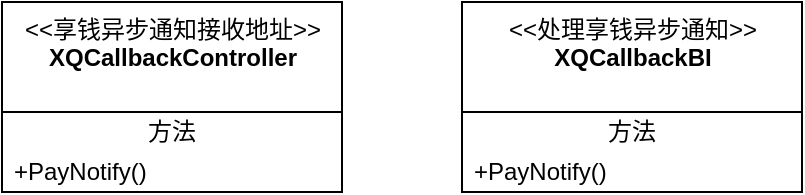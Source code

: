 <mxfile version="14.4.4" type="github">
  <diagram id="C5RBs43oDa-KdzZeNtuy" name="Page-1">
    <mxGraphModel dx="1422" dy="794" grid="1" gridSize="10" guides="1" tooltips="1" connect="1" arrows="1" fold="1" page="1" pageScale="1" pageWidth="827" pageHeight="1169" math="0" shadow="0">
      <root>
        <mxCell id="WIyWlLk6GJQsqaUBKTNV-0" />
        <mxCell id="WIyWlLk6GJQsqaUBKTNV-1" parent="WIyWlLk6GJQsqaUBKTNV-0" />
        <mxCell id="4BXCVqnNxp8ddijggPDn-0" value="&amp;lt;&amp;lt;享钱异步通知接收地址&amp;gt;&amp;gt;&lt;br&gt;&lt;b&gt;XQCallbackController&lt;/b&gt;" style="swimlane;fontStyle=0;align=center;verticalAlign=top;childLayout=stackLayout;horizontal=1;startSize=55;horizontalStack=0;resizeParent=1;resizeParentMax=0;resizeLast=0;collapsible=0;marginBottom=0;html=1;" vertex="1" parent="WIyWlLk6GJQsqaUBKTNV-1">
          <mxGeometry x="40" y="80" width="170" height="95" as="geometry" />
        </mxCell>
        <mxCell id="4BXCVqnNxp8ddijggPDn-6" value="方法" style="text;html=1;strokeColor=none;fillColor=none;align=center;verticalAlign=middle;spacingLeft=4;spacingRight=4;overflow=hidden;rotatable=0;points=[[0,0.5],[1,0.5]];portConstraint=eastwest;" vertex="1" parent="4BXCVqnNxp8ddijggPDn-0">
          <mxGeometry y="55" width="170" height="20" as="geometry" />
        </mxCell>
        <mxCell id="4BXCVqnNxp8ddijggPDn-7" value="+PayNotify()" style="text;html=1;strokeColor=none;fillColor=none;align=left;verticalAlign=middle;spacingLeft=4;spacingRight=4;overflow=hidden;rotatable=0;points=[[0,0.5],[1,0.5]];portConstraint=eastwest;" vertex="1" parent="4BXCVqnNxp8ddijggPDn-0">
          <mxGeometry y="75" width="170" height="20" as="geometry" />
        </mxCell>
        <mxCell id="4BXCVqnNxp8ddijggPDn-8" value="&amp;lt;&amp;lt;处理享钱异步通知&amp;gt;&amp;gt;&lt;br&gt;&lt;b&gt;XQCallbackBI&lt;/b&gt;" style="swimlane;fontStyle=0;align=center;verticalAlign=top;childLayout=stackLayout;horizontal=1;startSize=55;horizontalStack=0;resizeParent=1;resizeParentMax=0;resizeLast=0;collapsible=0;marginBottom=0;html=1;" vertex="1" parent="WIyWlLk6GJQsqaUBKTNV-1">
          <mxGeometry x="270" y="80" width="170" height="95" as="geometry" />
        </mxCell>
        <mxCell id="4BXCVqnNxp8ddijggPDn-9" value="方法" style="text;html=1;strokeColor=none;fillColor=none;align=center;verticalAlign=middle;spacingLeft=4;spacingRight=4;overflow=hidden;rotatable=0;points=[[0,0.5],[1,0.5]];portConstraint=eastwest;" vertex="1" parent="4BXCVqnNxp8ddijggPDn-8">
          <mxGeometry y="55" width="170" height="20" as="geometry" />
        </mxCell>
        <mxCell id="4BXCVqnNxp8ddijggPDn-10" value="+PayNotify()" style="text;html=1;strokeColor=none;fillColor=none;align=left;verticalAlign=middle;spacingLeft=4;spacingRight=4;overflow=hidden;rotatable=0;points=[[0,0.5],[1,0.5]];portConstraint=eastwest;" vertex="1" parent="4BXCVqnNxp8ddijggPDn-8">
          <mxGeometry y="75" width="170" height="20" as="geometry" />
        </mxCell>
      </root>
    </mxGraphModel>
  </diagram>
</mxfile>

